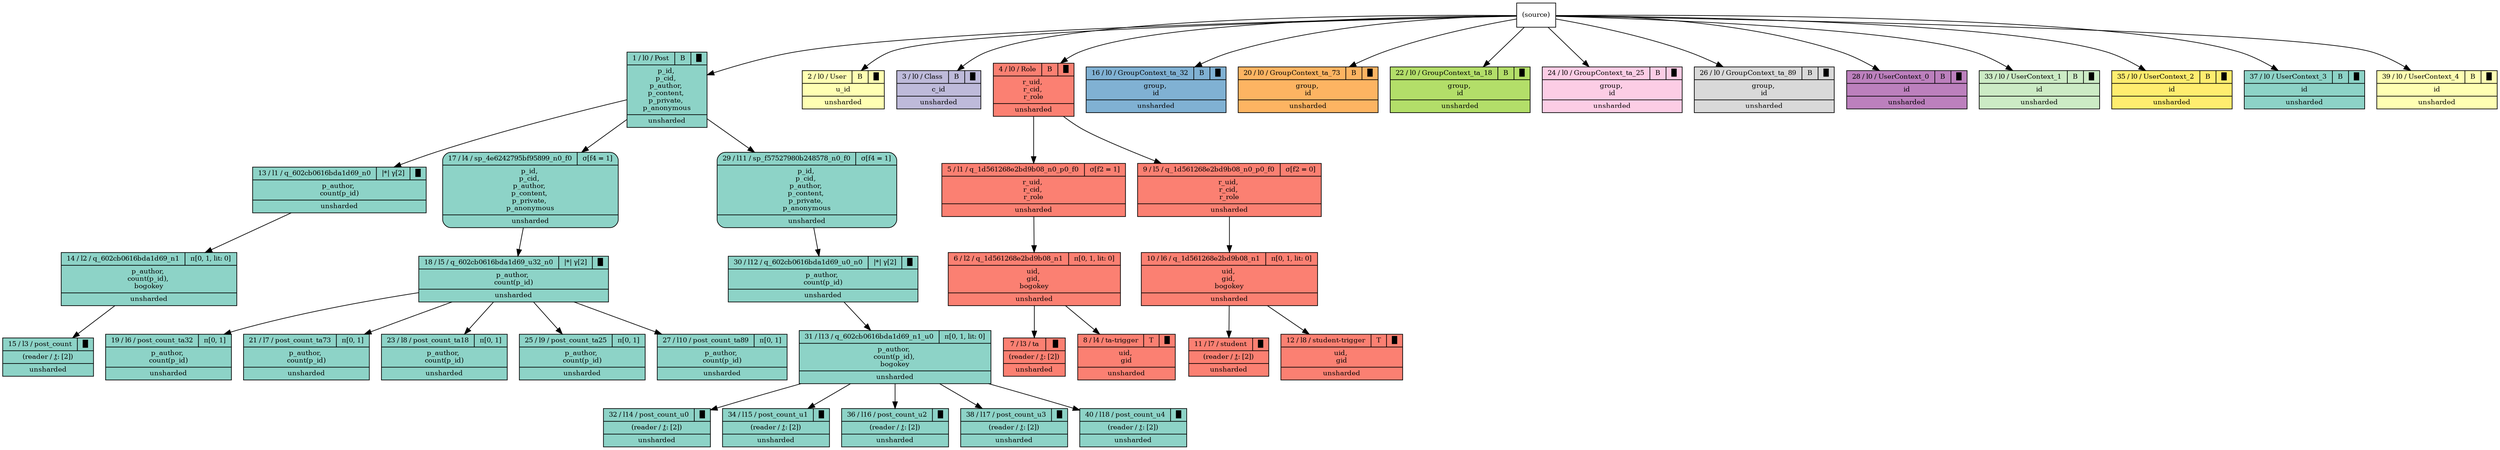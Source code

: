 digraph {{
    node [shape=record, fontsize=10]
    0 [style="filled", fillcolor=white, label="(source)"]
    1 [style="filled", fillcolor="/set312/1", label="{ { 1 / l0 / Post | B | █ } | p_id, \np_cid, \np_author, \np_content, \np_private, \np_anonymous | unsharded }"]
    2 [style="filled", fillcolor="/set312/2", label="{ { 2 / l0 / User | B | █ } | u_id | unsharded }"]
    3 [style="filled", fillcolor="/set312/3", label="{ { 3 / l0 / Class | B | █ } | c_id | unsharded }"]
    4 [style="filled", fillcolor="/set312/4", label="{ { 4 / l0 / Role | B | █ } | r_uid, \nr_cid, \nr_role | unsharded }"]
    5 [style="filled", fillcolor="/set312/4", label="{{ 5 / l1 / q_1d561268e2bd9b08_n0_p0_f0 | σ[f2 = 1]  } | r_uid, \nr_cid, \nr_role | unsharded }"]
    6 [style="filled", fillcolor="/set312/4", label="{{ 6 / l2 / q_1d561268e2bd9b08_n1 | π[0, 1, lit: 0]  } | uid, \ngid, \nbogokey | unsharded }"]
    7 [style="filled", fillcolor="/set312/4", label="{ { 7 / l3 / ta | █ } | (reader / ⚷: [2]) | unsharded }"]
    8 [style="filled", fillcolor="/set312/4", label="{{ 8 / l4 / ta-trigger | T | █ } | uid, \ngid | unsharded }"]
    9 [style="filled", fillcolor="/set312/4", label="{{ 9 / l5 / q_1d561268e2bd9b08_n0_p0_f0 | σ[f2 = 0]  } | r_uid, \nr_cid, \nr_role | unsharded }"]
    10 [style="filled", fillcolor="/set312/4", label="{{ 10 / l6 / q_1d561268e2bd9b08_n1 | π[0, 1, lit: 0]  } | uid, \ngid, \nbogokey | unsharded }"]
    11 [style="filled", fillcolor="/set312/4", label="{ { 11 / l7 / student | █ } | (reader / ⚷: [2]) | unsharded }"]
    12 [style="filled", fillcolor="/set312/4", label="{{ 12 / l8 / student-trigger | T | █ } | uid, \ngid | unsharded }"]
    13 [style="filled", fillcolor="/set312/1", label="{{ 13 / l1 / q_602cb0616bda1d69_n0 | \|*\| γ[2] | █ } | p_author, \ncount(p_id) | unsharded }"]
    14 [style="filled", fillcolor="/set312/1", label="{{ 14 / l2 / q_602cb0616bda1d69_n1 | π[0, 1, lit: 0]  } | p_author, \ncount(p_id), \nbogokey | unsharded }"]
    15 [style="filled", fillcolor="/set312/1", label="{ { 15 / l3 / post_count | █ } | (reader / ⚷: [2]) | unsharded }"]
    16 [style="filled", fillcolor="/set312/5", label="{ { 16 / l0 / GroupContext_ta_32 | B | █ } | group, \nid | unsharded }"]
    17 [style="filled,rounded", fillcolor="/set312/1", label="{{ 17 / l4 / sp_4e6242795bf95899_n0_f0 | σ[f4 = 1]  } | p_id, \np_cid, \np_author, \np_content, \np_private, \np_anonymous | unsharded }"]
    18 [style="filled", fillcolor="/set312/1", label="{{ 18 / l5 / q_602cb0616bda1d69_u32_n0 | \|*\| γ[2] | █ } | p_author, \ncount(p_id) | unsharded }"]
    19 [style="filled", fillcolor="/set312/1", label="{{ 19 / l6 / post_count_ta32 | π[0, 1]  } | p_author, \ncount(p_id) | unsharded }"]
    20 [style="filled", fillcolor="/set312/6", label="{ { 20 / l0 / GroupContext_ta_73 | B | █ } | group, \nid | unsharded }"]
    21 [style="filled", fillcolor="/set312/1", label="{{ 21 / l7 / post_count_ta73 | π[0, 1]  } | p_author, \ncount(p_id) | unsharded }"]
    22 [style="filled", fillcolor="/set312/7", label="{ { 22 / l0 / GroupContext_ta_18 | B | █ } | group, \nid | unsharded }"]
    23 [style="filled", fillcolor="/set312/1", label="{{ 23 / l8 / post_count_ta18 | π[0, 1]  } | p_author, \ncount(p_id) | unsharded }"]
    24 [style="filled", fillcolor="/set312/8", label="{ { 24 / l0 / GroupContext_ta_25 | B | █ } | group, \nid | unsharded }"]
    25 [style="filled", fillcolor="/set312/1", label="{{ 25 / l9 / post_count_ta25 | π[0, 1]  } | p_author, \ncount(p_id) | unsharded }"]
    26 [style="filled", fillcolor="/set312/9", label="{ { 26 / l0 / GroupContext_ta_89 | B | █ } | group, \nid | unsharded }"]
    27 [style="filled", fillcolor="/set312/1", label="{{ 27 / l10 / post_count_ta89 | π[0, 1]  } | p_author, \ncount(p_id) | unsharded }"]
    28 [style="filled", fillcolor="/set312/10", label="{ { 28 / l0 / UserContext_0 | B | █ } | id | unsharded }"]
    29 [style="filled,rounded", fillcolor="/set312/1", label="{{ 29 / l11 / sp_f57527980b248578_n0_f0 | σ[f4 = 1]  } | p_id, \np_cid, \np_author, \np_content, \np_private, \np_anonymous | unsharded }"]
    30 [style="filled", fillcolor="/set312/1", label="{{ 30 / l12 / q_602cb0616bda1d69_u0_n0 | \|*\| γ[2] | █ } | p_author, \ncount(p_id) | unsharded }"]
    31 [style="filled", fillcolor="/set312/1", label="{{ 31 / l13 / q_602cb0616bda1d69_n1_u0 | π[0, 1, lit: 0]  } | p_author, \ncount(p_id), \nbogokey | unsharded }"]
    32 [style="filled", fillcolor="/set312/1", label="{ { 32 / l14 / post_count_u0 | █ } | (reader / ⚷: [2]) | unsharded }"]
    33 [style="filled", fillcolor="/set312/11", label="{ { 33 / l0 / UserContext_1 | B | █ } | id | unsharded }"]
    34 [style="filled", fillcolor="/set312/1", label="{ { 34 / l15 / post_count_u1 | █ } | (reader / ⚷: [2]) | unsharded }"]
    35 [style="filled", fillcolor="/set312/12", label="{ { 35 / l0 / UserContext_2 | B | █ } | id | unsharded }"]
    36 [style="filled", fillcolor="/set312/1", label="{ { 36 / l16 / post_count_u2 | █ } | (reader / ⚷: [2]) | unsharded }"]
    37 [style="filled", fillcolor="/set312/1", label="{ { 37 / l0 / UserContext_3 | B | █ } | id | unsharded }"]
    38 [style="filled", fillcolor="/set312/1", label="{ { 38 / l17 / post_count_u3 | █ } | (reader / ⚷: [2]) | unsharded }"]
    39 [style="filled", fillcolor="/set312/2", label="{ { 39 / l0 / UserContext_4 | B | █ } | id | unsharded }"]
    40 [style="filled", fillcolor="/set312/1", label="{ { 40 / l18 / post_count_u4 | █ } | (reader / ⚷: [2]) | unsharded }"]
    0 -> 1
    0 -> 2
    0 -> 3
    0 -> 4
    4 -> 5
    5 -> 6
    6 -> 7
    6 -> 8
    4 -> 9
    9 -> 10
    10 -> 11
    10 -> 12
    1 -> 13
    13 -> 14
    14 -> 15
    0 -> 16
    1 -> 17
    17 -> 18
    18 -> 19
    0 -> 20
    18 -> 21
    0 -> 22
    18 -> 23
    0 -> 24
    18 -> 25
    0 -> 26
    18 -> 27
    0 -> 28
    1 -> 29
    29 -> 30
    30 -> 31
    31 -> 32
    0 -> 33
    31 -> 34
    0 -> 35
    31 -> 36
    0 -> 37
    31 -> 38
    0 -> 39
    31 -> 40
}}